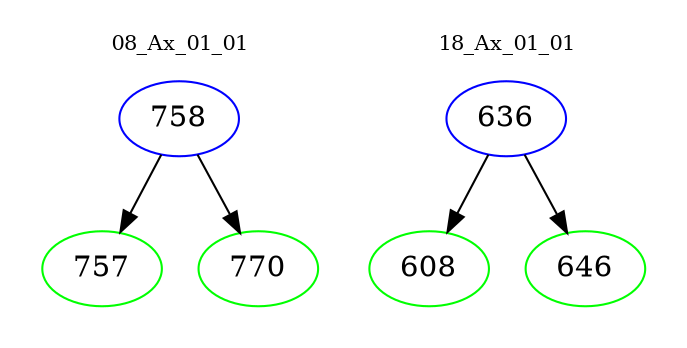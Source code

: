 digraph{
subgraph cluster_0 {
color = white
label = "08_Ax_01_01";
fontsize=10;
T0_758 [label="758", color="blue"]
T0_758 -> T0_757 [color="black"]
T0_757 [label="757", color="green"]
T0_758 -> T0_770 [color="black"]
T0_770 [label="770", color="green"]
}
subgraph cluster_1 {
color = white
label = "18_Ax_01_01";
fontsize=10;
T1_636 [label="636", color="blue"]
T1_636 -> T1_608 [color="black"]
T1_608 [label="608", color="green"]
T1_636 -> T1_646 [color="black"]
T1_646 [label="646", color="green"]
}
}
